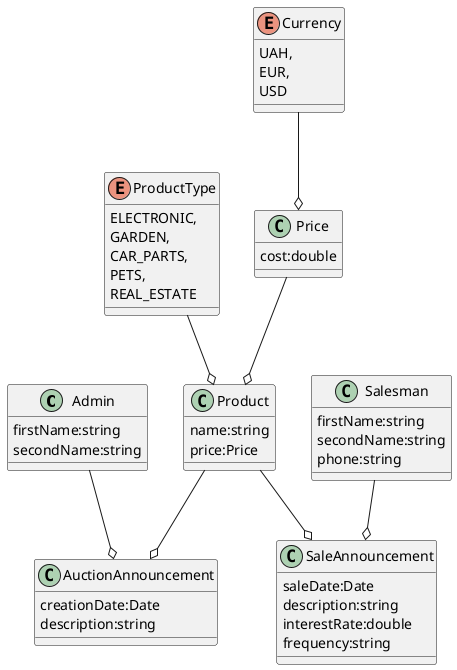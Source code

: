@startuml
'https://plantuml.com/class-diagram


class Admin {
firstName:string
secondName:string
}

enum ProductType{
ELECTRONIC,
GARDEN,
CAR_PARTS,
PETS,
REAL_ESTATE
}

enum Currency{
UAH,
EUR,
USD
}

class Price{
cost:double
}

class Product{
name:string
price:Price
}

class AuctionAnnouncement{
creationDate:Date
description:string
}

class Salesman{
firstName:string
secondName:string
phone:string
}

class SaleAnnouncement{
saleDate:Date
description:string
interestRate:double
frequency:string
}

Admin --o AuctionAnnouncement
Product --o AuctionAnnouncement
Currency --o Price
Price --o Product
ProductType --o Product
Salesman --o SaleAnnouncement
Product --o SaleAnnouncement

@enduml
